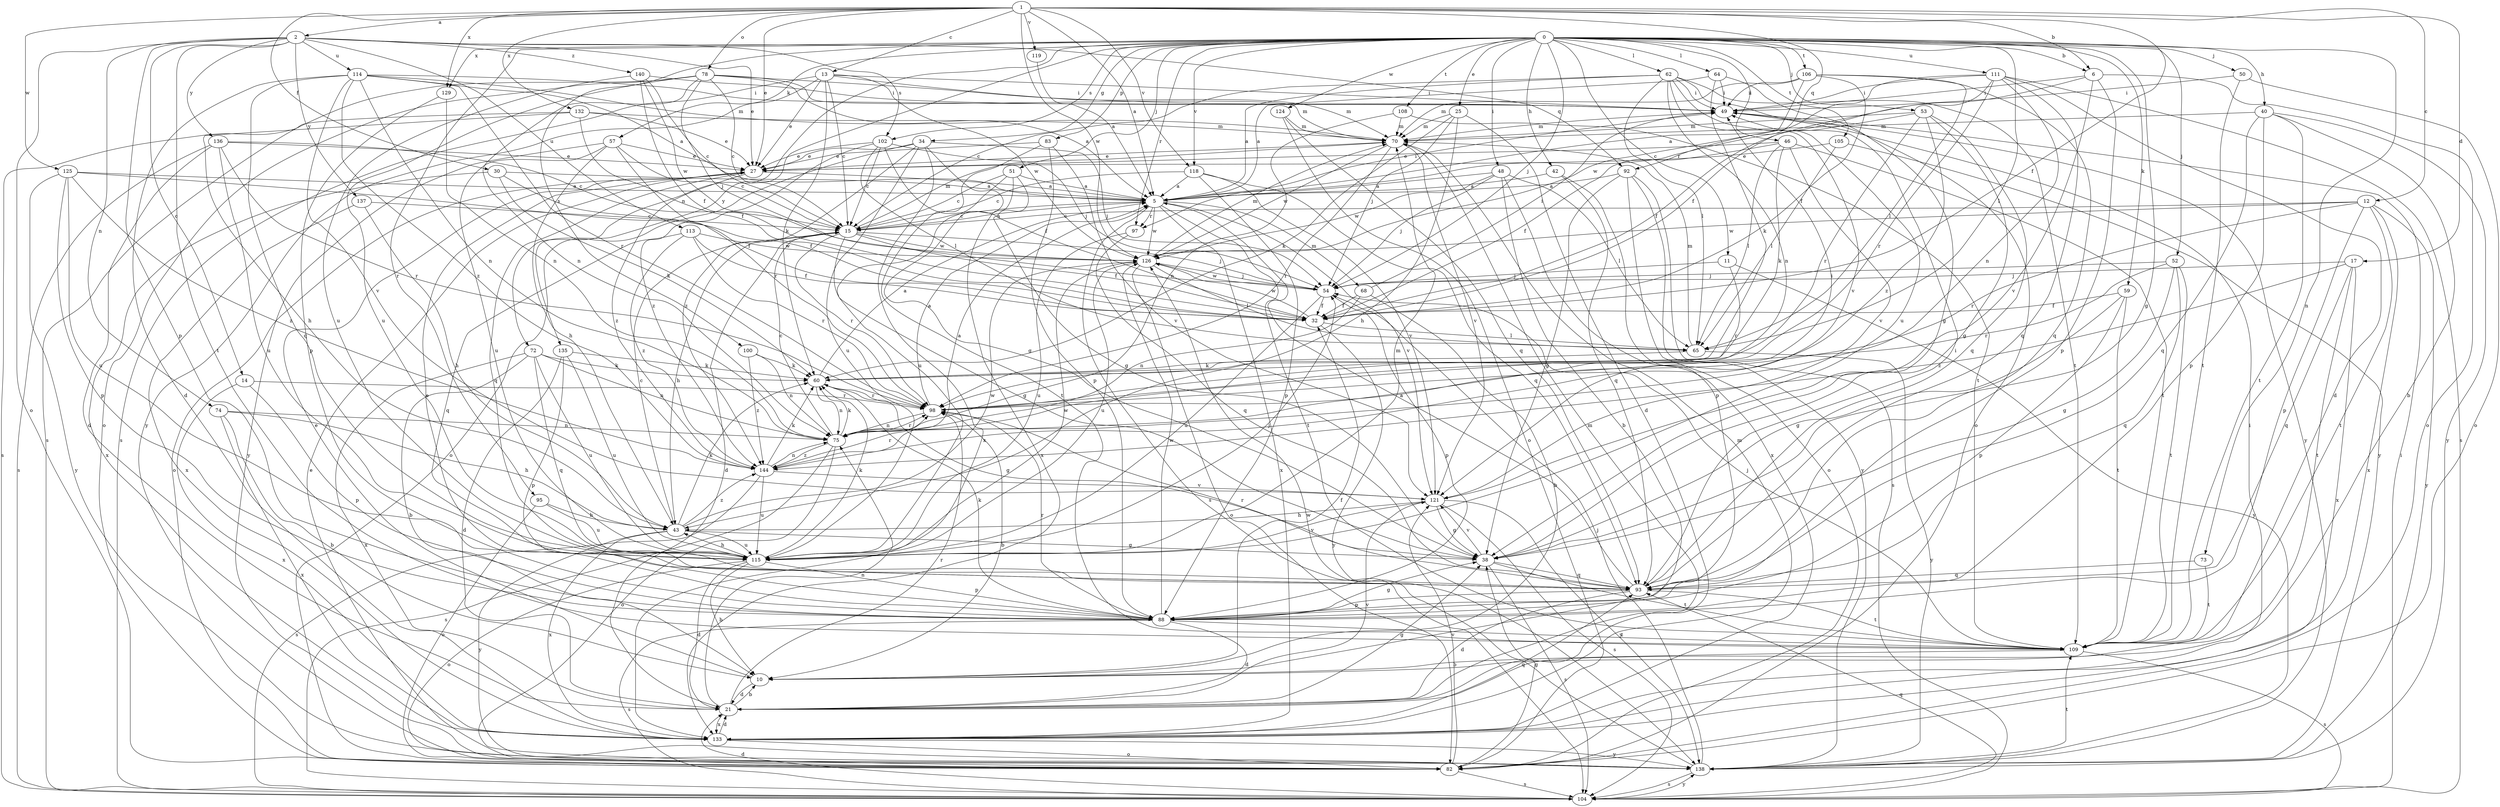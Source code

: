 strict digraph  {
0;
1;
2;
5;
6;
10;
11;
12;
13;
14;
15;
17;
21;
25;
27;
30;
32;
34;
38;
40;
42;
43;
46;
48;
49;
50;
51;
52;
53;
54;
57;
59;
60;
62;
64;
65;
68;
70;
72;
73;
74;
75;
78;
82;
83;
88;
92;
93;
95;
97;
98;
100;
102;
104;
105;
106;
108;
109;
111;
113;
114;
115;
118;
119;
121;
124;
125;
126;
129;
132;
133;
135;
136;
137;
138;
140;
144;
0 -> 6  [label=b];
0 -> 11  [label=c];
0 -> 25  [label=e];
0 -> 34  [label=g];
0 -> 38  [label=g];
0 -> 40  [label=h];
0 -> 42  [label=h];
0 -> 46  [label=i];
0 -> 48  [label=i];
0 -> 50  [label=j];
0 -> 51  [label=j];
0 -> 52  [label=j];
0 -> 53  [label=j];
0 -> 54  [label=j];
0 -> 57  [label=k];
0 -> 59  [label=k];
0 -> 62  [label=l];
0 -> 64  [label=l];
0 -> 65  [label=l];
0 -> 72  [label=n];
0 -> 73  [label=n];
0 -> 83  [label=p];
0 -> 95  [label=r];
0 -> 97  [label=r];
0 -> 100  [label=s];
0 -> 102  [label=s];
0 -> 105  [label=t];
0 -> 106  [label=t];
0 -> 108  [label=t];
0 -> 111  [label=u];
0 -> 118  [label=v];
0 -> 124  [label=w];
0 -> 129  [label=x];
0 -> 135  [label=y];
1 -> 2  [label=a];
1 -> 5  [label=a];
1 -> 6  [label=b];
1 -> 12  [label=c];
1 -> 13  [label=c];
1 -> 17  [label=d];
1 -> 27  [label=e];
1 -> 30  [label=f];
1 -> 32  [label=f];
1 -> 78  [label=o];
1 -> 92  [label=q];
1 -> 118  [label=v];
1 -> 119  [label=v];
1 -> 125  [label=w];
1 -> 126  [label=w];
1 -> 129  [label=x];
1 -> 132  [label=x];
2 -> 14  [label=c];
2 -> 27  [label=e];
2 -> 74  [label=n];
2 -> 82  [label=o];
2 -> 88  [label=p];
2 -> 92  [label=q];
2 -> 102  [label=s];
2 -> 109  [label=t];
2 -> 113  [label=u];
2 -> 114  [label=u];
2 -> 136  [label=y];
2 -> 137  [label=y];
2 -> 140  [label=z];
5 -> 15  [label=c];
5 -> 49  [label=i];
5 -> 68  [label=m];
5 -> 97  [label=r];
5 -> 104  [label=s];
5 -> 109  [label=t];
5 -> 121  [label=v];
5 -> 126  [label=w];
5 -> 133  [label=x];
6 -> 49  [label=i];
6 -> 82  [label=o];
6 -> 88  [label=p];
6 -> 97  [label=r];
6 -> 121  [label=v];
10 -> 21  [label=d];
10 -> 27  [label=e];
10 -> 32  [label=f];
11 -> 54  [label=j];
11 -> 98  [label=r];
11 -> 138  [label=y];
12 -> 15  [label=c];
12 -> 88  [label=p];
12 -> 98  [label=r];
12 -> 109  [label=t];
12 -> 126  [label=w];
12 -> 133  [label=x];
12 -> 138  [label=y];
13 -> 15  [label=c];
13 -> 27  [label=e];
13 -> 49  [label=i];
13 -> 60  [label=k];
13 -> 70  [label=m];
13 -> 104  [label=s];
13 -> 126  [label=w];
13 -> 138  [label=y];
14 -> 88  [label=p];
14 -> 98  [label=r];
14 -> 133  [label=x];
15 -> 5  [label=a];
15 -> 21  [label=d];
15 -> 32  [label=f];
15 -> 38  [label=g];
15 -> 43  [label=h];
15 -> 54  [label=j];
15 -> 70  [label=m];
15 -> 98  [label=r];
15 -> 126  [label=w];
17 -> 54  [label=j];
17 -> 93  [label=q];
17 -> 109  [label=t];
17 -> 133  [label=x];
17 -> 144  [label=z];
21 -> 10  [label=b];
21 -> 38  [label=g];
21 -> 70  [label=m];
21 -> 75  [label=n];
21 -> 98  [label=r];
21 -> 121  [label=v];
21 -> 133  [label=x];
25 -> 21  [label=d];
25 -> 43  [label=h];
25 -> 54  [label=j];
25 -> 60  [label=k];
25 -> 70  [label=m];
27 -> 5  [label=a];
27 -> 82  [label=o];
27 -> 93  [label=q];
27 -> 144  [label=z];
30 -> 5  [label=a];
30 -> 32  [label=f];
30 -> 60  [label=k];
30 -> 133  [label=x];
32 -> 65  [label=l];
32 -> 126  [label=w];
32 -> 138  [label=y];
34 -> 27  [label=e];
34 -> 38  [label=g];
34 -> 54  [label=j];
34 -> 82  [label=o];
34 -> 115  [label=u];
34 -> 133  [label=x];
34 -> 144  [label=z];
38 -> 93  [label=q];
38 -> 104  [label=s];
38 -> 109  [label=t];
38 -> 121  [label=v];
40 -> 10  [label=b];
40 -> 70  [label=m];
40 -> 88  [label=p];
40 -> 93  [label=q];
40 -> 109  [label=t];
40 -> 138  [label=y];
42 -> 5  [label=a];
42 -> 88  [label=p];
42 -> 93  [label=q];
43 -> 15  [label=c];
43 -> 38  [label=g];
43 -> 60  [label=k];
43 -> 115  [label=u];
43 -> 126  [label=w];
43 -> 133  [label=x];
43 -> 138  [label=y];
43 -> 144  [label=z];
46 -> 27  [label=e];
46 -> 32  [label=f];
46 -> 60  [label=k];
46 -> 65  [label=l];
46 -> 109  [label=t];
46 -> 121  [label=v];
48 -> 5  [label=a];
48 -> 10  [label=b];
48 -> 54  [label=j];
48 -> 65  [label=l];
48 -> 126  [label=w];
48 -> 133  [label=x];
49 -> 70  [label=m];
49 -> 138  [label=y];
50 -> 49  [label=i];
50 -> 82  [label=o];
50 -> 109  [label=t];
51 -> 5  [label=a];
51 -> 15  [label=c];
51 -> 38  [label=g];
51 -> 115  [label=u];
51 -> 133  [label=x];
52 -> 38  [label=g];
52 -> 54  [label=j];
52 -> 93  [label=q];
52 -> 98  [label=r];
52 -> 109  [label=t];
53 -> 32  [label=f];
53 -> 38  [label=g];
53 -> 70  [label=m];
53 -> 93  [label=q];
53 -> 98  [label=r];
53 -> 144  [label=z];
54 -> 32  [label=f];
54 -> 88  [label=p];
54 -> 115  [label=u];
54 -> 126  [label=w];
57 -> 15  [label=c];
57 -> 27  [label=e];
57 -> 43  [label=h];
57 -> 98  [label=r];
57 -> 115  [label=u];
57 -> 138  [label=y];
59 -> 32  [label=f];
59 -> 38  [label=g];
59 -> 88  [label=p];
59 -> 109  [label=t];
60 -> 5  [label=a];
60 -> 38  [label=g];
60 -> 75  [label=n];
60 -> 98  [label=r];
62 -> 5  [label=a];
62 -> 15  [label=c];
62 -> 49  [label=i];
62 -> 65  [label=l];
62 -> 75  [label=n];
62 -> 82  [label=o];
62 -> 109  [label=t];
62 -> 115  [label=u];
62 -> 121  [label=v];
64 -> 5  [label=a];
64 -> 38  [label=g];
64 -> 49  [label=i];
64 -> 60  [label=k];
65 -> 60  [label=k];
65 -> 70  [label=m];
65 -> 138  [label=y];
68 -> 10  [label=b];
68 -> 32  [label=f];
68 -> 49  [label=i];
68 -> 75  [label=n];
70 -> 27  [label=e];
70 -> 98  [label=r];
70 -> 121  [label=v];
70 -> 126  [label=w];
72 -> 10  [label=b];
72 -> 60  [label=k];
72 -> 75  [label=n];
72 -> 93  [label=q];
72 -> 115  [label=u];
72 -> 133  [label=x];
73 -> 93  [label=q];
73 -> 109  [label=t];
74 -> 10  [label=b];
74 -> 43  [label=h];
74 -> 75  [label=n];
74 -> 133  [label=x];
75 -> 15  [label=c];
75 -> 49  [label=i];
75 -> 60  [label=k];
75 -> 82  [label=o];
75 -> 98  [label=r];
75 -> 104  [label=s];
75 -> 144  [label=z];
78 -> 5  [label=a];
78 -> 15  [label=c];
78 -> 49  [label=i];
78 -> 54  [label=j];
78 -> 70  [label=m];
78 -> 75  [label=n];
78 -> 82  [label=o];
78 -> 104  [label=s];
78 -> 115  [label=u];
82 -> 38  [label=g];
82 -> 104  [label=s];
82 -> 121  [label=v];
83 -> 27  [label=e];
83 -> 88  [label=p];
83 -> 109  [label=t];
83 -> 121  [label=v];
88 -> 21  [label=d];
88 -> 27  [label=e];
88 -> 38  [label=g];
88 -> 60  [label=k];
88 -> 98  [label=r];
88 -> 104  [label=s];
88 -> 109  [label=t];
88 -> 126  [label=w];
92 -> 5  [label=a];
92 -> 38  [label=g];
92 -> 82  [label=o];
92 -> 104  [label=s];
92 -> 138  [label=y];
93 -> 5  [label=a];
93 -> 21  [label=d];
93 -> 49  [label=i];
93 -> 88  [label=p];
93 -> 98  [label=r];
93 -> 109  [label=t];
95 -> 43  [label=h];
95 -> 82  [label=o];
95 -> 115  [label=u];
97 -> 93  [label=q];
97 -> 115  [label=u];
98 -> 5  [label=a];
98 -> 10  [label=b];
98 -> 75  [label=n];
100 -> 60  [label=k];
100 -> 75  [label=n];
100 -> 144  [label=z];
102 -> 15  [label=c];
102 -> 27  [label=e];
102 -> 32  [label=f];
102 -> 54  [label=j];
102 -> 65  [label=l];
102 -> 144  [label=z];
104 -> 21  [label=d];
104 -> 49  [label=i];
104 -> 93  [label=q];
104 -> 138  [label=y];
105 -> 27  [label=e];
105 -> 65  [label=l];
105 -> 138  [label=y];
106 -> 5  [label=a];
106 -> 32  [label=f];
106 -> 49  [label=i];
106 -> 65  [label=l];
106 -> 70  [label=m];
106 -> 93  [label=q];
108 -> 70  [label=m];
108 -> 75  [label=n];
108 -> 109  [label=t];
109 -> 10  [label=b];
109 -> 54  [label=j];
109 -> 104  [label=s];
111 -> 21  [label=d];
111 -> 32  [label=f];
111 -> 49  [label=i];
111 -> 75  [label=n];
111 -> 93  [label=q];
111 -> 98  [label=r];
111 -> 104  [label=s];
111 -> 126  [label=w];
113 -> 32  [label=f];
113 -> 93  [label=q];
113 -> 98  [label=r];
113 -> 126  [label=w];
113 -> 144  [label=z];
114 -> 5  [label=a];
114 -> 21  [label=d];
114 -> 49  [label=i];
114 -> 70  [label=m];
114 -> 75  [label=n];
114 -> 93  [label=q];
114 -> 98  [label=r];
114 -> 121  [label=v];
114 -> 144  [label=z];
115 -> 10  [label=b];
115 -> 21  [label=d];
115 -> 43  [label=h];
115 -> 54  [label=j];
115 -> 60  [label=k];
115 -> 70  [label=m];
115 -> 82  [label=o];
115 -> 88  [label=p];
115 -> 121  [label=v];
115 -> 126  [label=w];
118 -> 5  [label=a];
118 -> 15  [label=c];
118 -> 88  [label=p];
118 -> 93  [label=q];
118 -> 121  [label=v];
119 -> 5  [label=a];
121 -> 38  [label=g];
121 -> 43  [label=h];
121 -> 104  [label=s];
121 -> 138  [label=y];
124 -> 70  [label=m];
124 -> 82  [label=o];
124 -> 93  [label=q];
125 -> 5  [label=a];
125 -> 32  [label=f];
125 -> 88  [label=p];
125 -> 115  [label=u];
125 -> 138  [label=y];
125 -> 144  [label=z];
126 -> 54  [label=j];
126 -> 65  [label=l];
126 -> 70  [label=m];
126 -> 82  [label=o];
126 -> 115  [label=u];
129 -> 75  [label=n];
129 -> 88  [label=p];
132 -> 27  [label=e];
132 -> 32  [label=f];
132 -> 43  [label=h];
132 -> 70  [label=m];
132 -> 104  [label=s];
133 -> 21  [label=d];
133 -> 49  [label=i];
133 -> 70  [label=m];
133 -> 82  [label=o];
133 -> 93  [label=q];
133 -> 138  [label=y];
135 -> 21  [label=d];
135 -> 60  [label=k];
135 -> 88  [label=p];
135 -> 115  [label=u];
136 -> 15  [label=c];
136 -> 21  [label=d];
136 -> 27  [label=e];
136 -> 98  [label=r];
136 -> 104  [label=s];
136 -> 115  [label=u];
137 -> 15  [label=c];
137 -> 43  [label=h];
137 -> 133  [label=x];
138 -> 27  [label=e];
138 -> 54  [label=j];
138 -> 104  [label=s];
138 -> 109  [label=t];
138 -> 126  [label=w];
140 -> 15  [label=c];
140 -> 32  [label=f];
140 -> 49  [label=i];
140 -> 115  [label=u];
140 -> 126  [label=w];
144 -> 5  [label=a];
144 -> 60  [label=k];
144 -> 75  [label=n];
144 -> 98  [label=r];
144 -> 104  [label=s];
144 -> 115  [label=u];
144 -> 121  [label=v];
}
